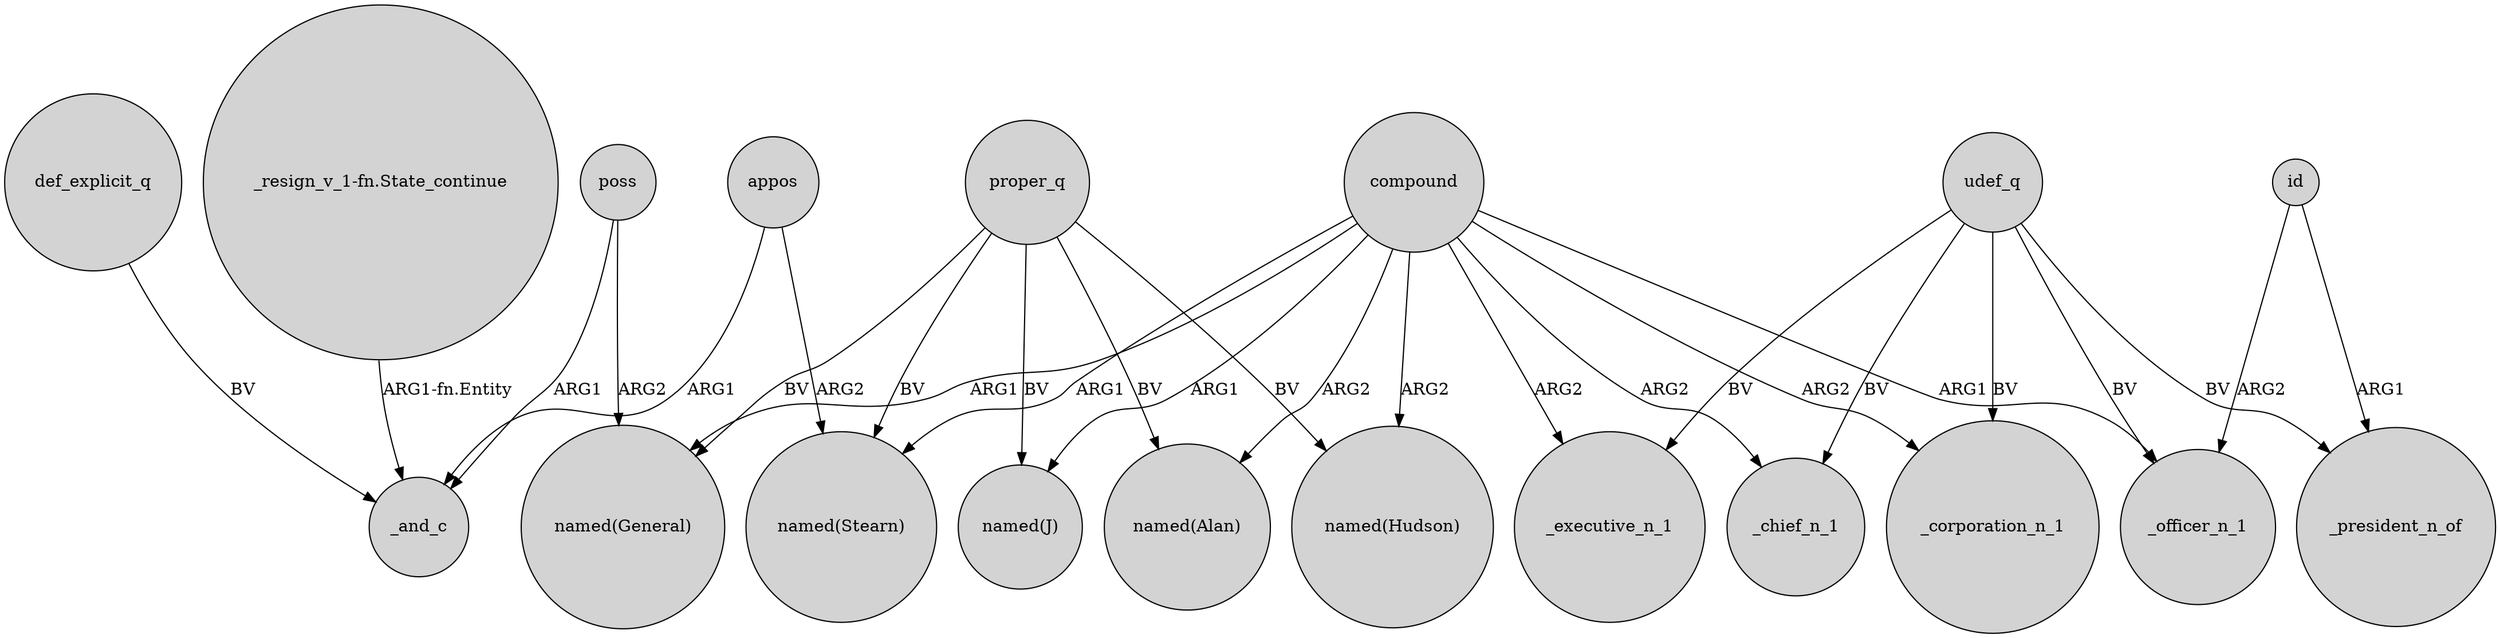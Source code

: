 digraph {
	node [shape=circle style=filled]
	poss -> _and_c [label=ARG1]
	proper_q -> "named(Stearn)" [label=BV]
	udef_q -> _president_n_of [label=BV]
	compound -> "named(Stearn)" [label=ARG1]
	compound -> _chief_n_1 [label=ARG2]
	compound -> _officer_n_1 [label=ARG1]
	"_resign_v_1-fn.State_continue" -> _and_c [label="ARG1-fn.Entity"]
	poss -> "named(General)" [label=ARG2]
	udef_q -> _executive_n_1 [label=BV]
	udef_q -> _corporation_n_1 [label=BV]
	proper_q -> "named(J)" [label=BV]
	compound -> "named(J)" [label=ARG1]
	def_explicit_q -> _and_c [label=BV]
	appos -> _and_c [label=ARG1]
	proper_q -> "named(General)" [label=BV]
	udef_q -> _officer_n_1 [label=BV]
	id -> _officer_n_1 [label=ARG2]
	id -> _president_n_of [label=ARG1]
	compound -> "named(Alan)" [label=ARG2]
	proper_q -> "named(Alan)" [label=BV]
	udef_q -> _chief_n_1 [label=BV]
	compound -> "named(General)" [label=ARG1]
	compound -> _executive_n_1 [label=ARG2]
	compound -> "named(Hudson)" [label=ARG2]
	compound -> _corporation_n_1 [label=ARG2]
	appos -> "named(Stearn)" [label=ARG2]
	proper_q -> "named(Hudson)" [label=BV]
}

